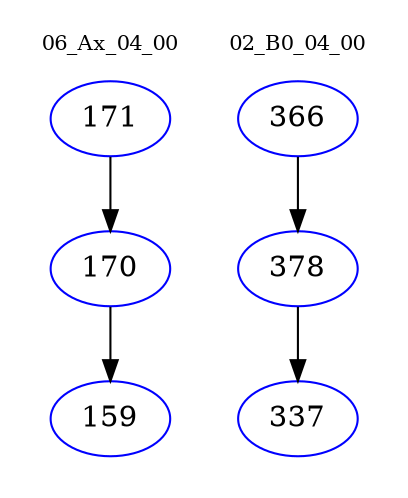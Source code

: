 digraph{
subgraph cluster_0 {
color = white
label = "06_Ax_04_00";
fontsize=10;
T0_171 [label="171", color="blue"]
T0_171 -> T0_170 [color="black"]
T0_170 [label="170", color="blue"]
T0_170 -> T0_159 [color="black"]
T0_159 [label="159", color="blue"]
}
subgraph cluster_1 {
color = white
label = "02_B0_04_00";
fontsize=10;
T1_366 [label="366", color="blue"]
T1_366 -> T1_378 [color="black"]
T1_378 [label="378", color="blue"]
T1_378 -> T1_337 [color="black"]
T1_337 [label="337", color="blue"]
}
}
